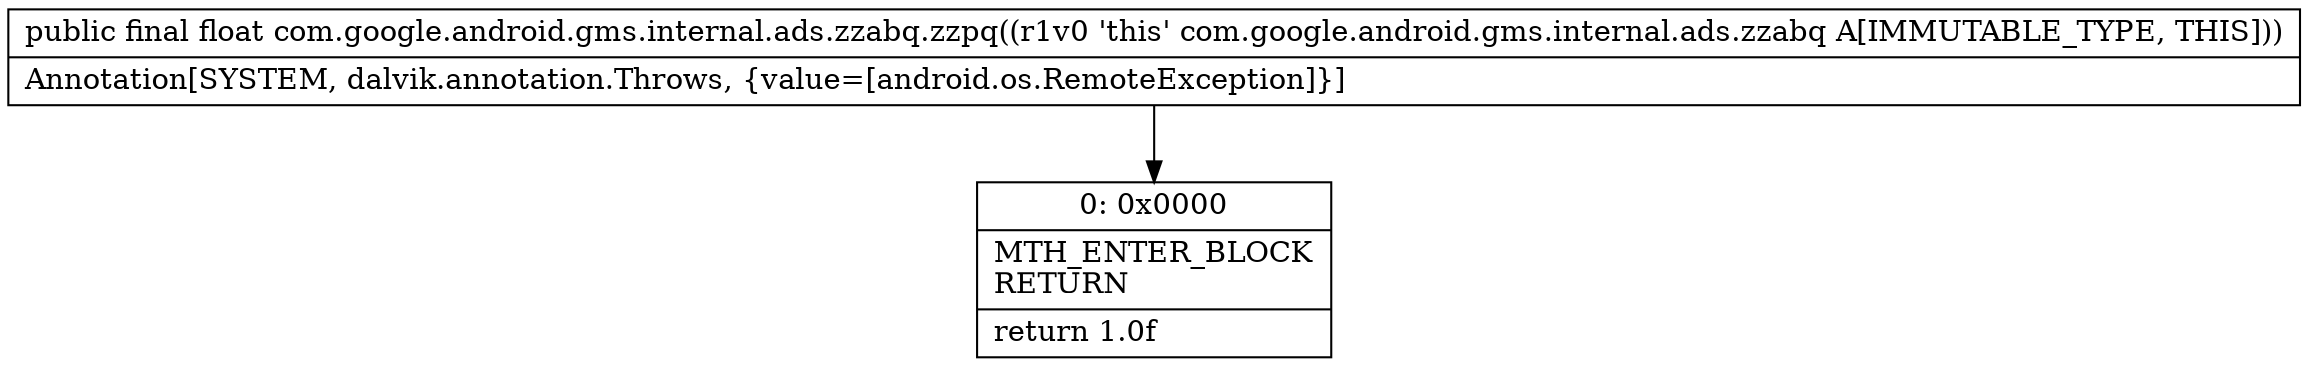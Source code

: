 digraph "CFG forcom.google.android.gms.internal.ads.zzabq.zzpq()F" {
Node_0 [shape=record,label="{0\:\ 0x0000|MTH_ENTER_BLOCK\lRETURN\l|return 1.0f\l}"];
MethodNode[shape=record,label="{public final float com.google.android.gms.internal.ads.zzabq.zzpq((r1v0 'this' com.google.android.gms.internal.ads.zzabq A[IMMUTABLE_TYPE, THIS]))  | Annotation[SYSTEM, dalvik.annotation.Throws, \{value=[android.os.RemoteException]\}]\l}"];
MethodNode -> Node_0;
}

